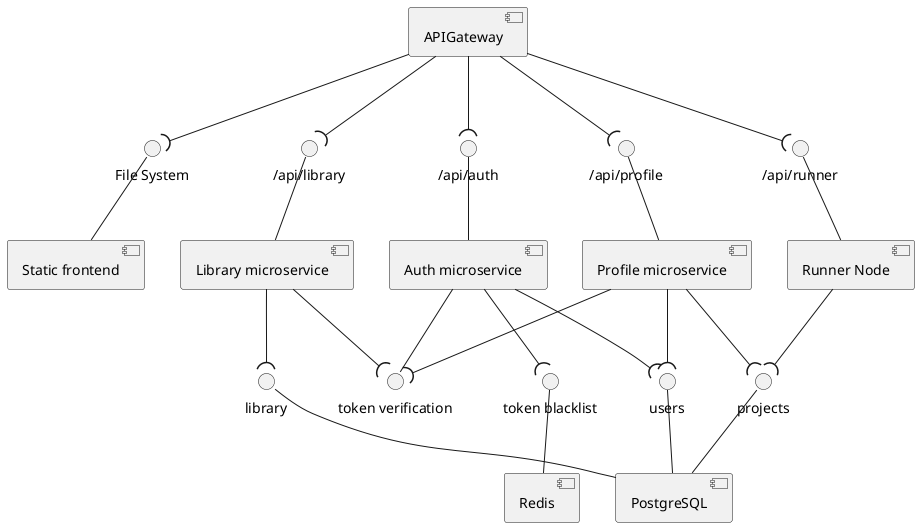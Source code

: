 @startuml
[APIGateway] -down-( "/api/runner"
[APIGateway] -down-( "/api/profile"
[APIGateway] -down-( "/api/auth"
[APIGateway] -down-( "/api/library"
[APIGateway] -down-( "File System"

[Runner Node] -up- "/api/runner"
[Profile microservice] -up- "/api/profile"
[Auth microservice] -up- "/api/auth"
[Library microservice] -up- "/api/library"
[Static frontend] -up- "File System"

[Auth microservice] -down-( "users"
[Auth microservice] -down-( "token blacklist"
[Auth microservice] -down- "token verification"
[Profile microservice] -down-( "users"
[Profile microservice] -down-( "projects"
[Profile microservice] -down-( "token verification"
[Library microservice] -down-( "library"
[Library microservice] -down-( "token verification"
[Runner Node] -down-( "projects"

[PostgreSQL] -up- "users"
[PostgreSQL] -up- "projects"
[PostgreSQL] -up- "library"

[Redis] -up- "token blacklist"
@enduml
